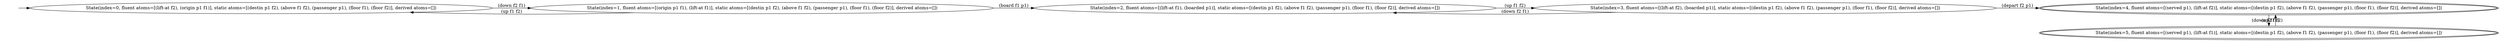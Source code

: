 digraph {
rankdir="LR"
s0[label="State(index=0, fluent atoms=[(lift-at f2), (origin p1 f1)], static atoms=[(destin p1 f2), (above f1 f2), (passenger p1), (floor f1), (floor f2)], derived atoms=[])"]
s1[label="State(index=1, fluent atoms=[(origin p1 f1), (lift-at f1)], static atoms=[(destin p1 f2), (above f1 f2), (passenger p1), (floor f1), (floor f2)], derived atoms=[])"]
s2[label="State(index=2, fluent atoms=[(lift-at f1), (boarded p1)], static atoms=[(destin p1 f2), (above f1 f2), (passenger p1), (floor f1), (floor f2)], derived atoms=[])"]
s3[label="State(index=3, fluent atoms=[(lift-at f2), (boarded p1)], static atoms=[(destin p1 f2), (above f1 f2), (passenger p1), (floor f1), (floor f2)], derived atoms=[])"]
s4[peripheries=2,label="State(index=4, fluent atoms=[(served p1), (lift-at f2)], static atoms=[(destin p1 f2), (above f1 f2), (passenger p1), (floor f1), (floor f2)], derived atoms=[])"]
s5[peripheries=2,label="State(index=5, fluent atoms=[(served p1), (lift-at f1)], static atoms=[(destin p1 f2), (above f1 f2), (passenger p1), (floor f1), (floor f2)], derived atoms=[])"]
Dangling [ label = "", style = invis ]
{ rank = same; Dangling }
Dangling -> s0
{ rank = same; s0}
{ rank = same; s1}
{ rank = same; s2}
{ rank = same; s3}
{ rank = same; s4,s5}
s0->s1 [label="(down f2 f1)"]
s1->s0 [label="(up f1 f2)"]
s1->s2 [label="(board f1 p1)"]
s2->s3 [label="(up f1 f2)"]
s3->s2 [label="(down f2 f1)"]
s3->s4 [label="(depart f2 p1)"]
s4->s5 [label="(down f2 f1)"]
s5->s4 [label="(up f1 f2)"]
}
